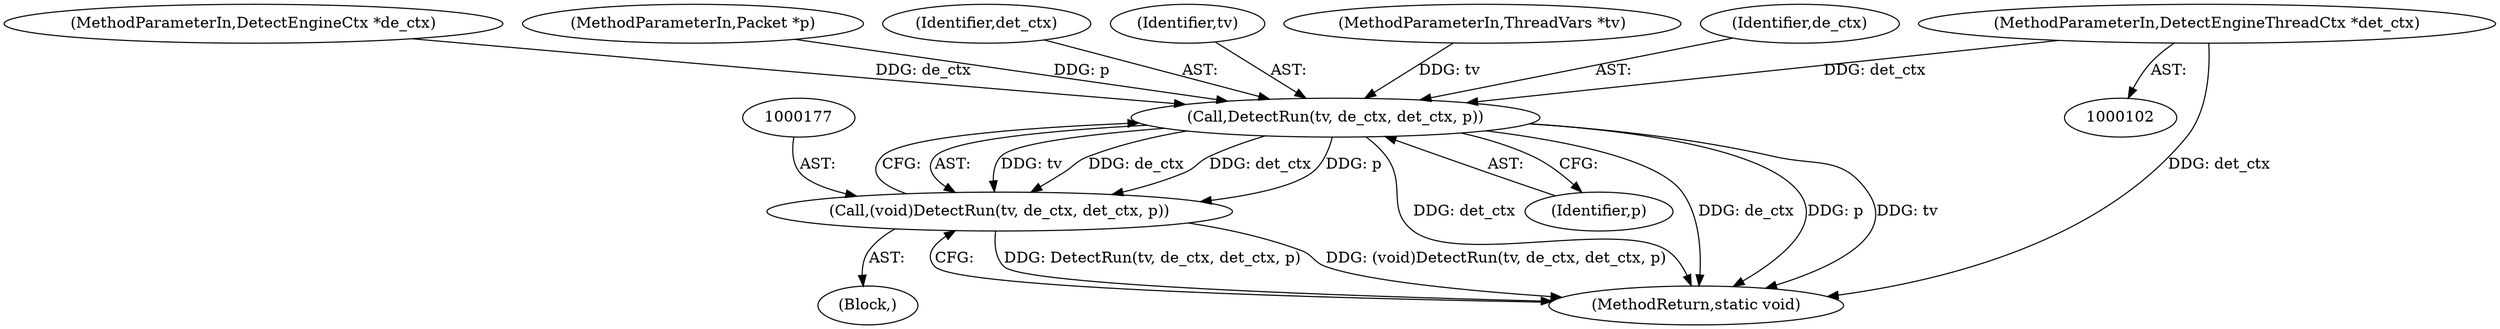 digraph "0_suricata_e1ef57c848bbe4e567d5d4b66d346a742e3f77a1@pointer" {
"1000105" [label="(MethodParameterIn,DetectEngineThreadCtx *det_ctx)"];
"1000178" [label="(Call,DetectRun(tv, de_ctx, det_ctx, p))"];
"1000176" [label="(Call,(void)DetectRun(tv, de_ctx, det_ctx, p))"];
"1000104" [label="(MethodParameterIn,DetectEngineCtx *de_ctx)"];
"1000178" [label="(Call,DetectRun(tv, de_ctx, det_ctx, p))"];
"1000106" [label="(MethodParameterIn,Packet *p)"];
"1000183" [label="(MethodReturn,static void)"];
"1000176" [label="(Call,(void)DetectRun(tv, de_ctx, det_ctx, p))"];
"1000105" [label="(MethodParameterIn,DetectEngineThreadCtx *det_ctx)"];
"1000182" [label="(Identifier,p)"];
"1000181" [label="(Identifier,det_ctx)"];
"1000179" [label="(Identifier,tv)"];
"1000103" [label="(MethodParameterIn,ThreadVars *tv)"];
"1000180" [label="(Identifier,de_ctx)"];
"1000107" [label="(Block,)"];
"1000105" -> "1000102"  [label="AST: "];
"1000105" -> "1000183"  [label="DDG: det_ctx"];
"1000105" -> "1000178"  [label="DDG: det_ctx"];
"1000178" -> "1000176"  [label="AST: "];
"1000178" -> "1000182"  [label="CFG: "];
"1000179" -> "1000178"  [label="AST: "];
"1000180" -> "1000178"  [label="AST: "];
"1000181" -> "1000178"  [label="AST: "];
"1000182" -> "1000178"  [label="AST: "];
"1000176" -> "1000178"  [label="CFG: "];
"1000178" -> "1000183"  [label="DDG: det_ctx"];
"1000178" -> "1000183"  [label="DDG: de_ctx"];
"1000178" -> "1000183"  [label="DDG: p"];
"1000178" -> "1000183"  [label="DDG: tv"];
"1000178" -> "1000176"  [label="DDG: tv"];
"1000178" -> "1000176"  [label="DDG: de_ctx"];
"1000178" -> "1000176"  [label="DDG: det_ctx"];
"1000178" -> "1000176"  [label="DDG: p"];
"1000103" -> "1000178"  [label="DDG: tv"];
"1000104" -> "1000178"  [label="DDG: de_ctx"];
"1000106" -> "1000178"  [label="DDG: p"];
"1000176" -> "1000107"  [label="AST: "];
"1000177" -> "1000176"  [label="AST: "];
"1000183" -> "1000176"  [label="CFG: "];
"1000176" -> "1000183"  [label="DDG: DetectRun(tv, de_ctx, det_ctx, p)"];
"1000176" -> "1000183"  [label="DDG: (void)DetectRun(tv, de_ctx, det_ctx, p)"];
}
